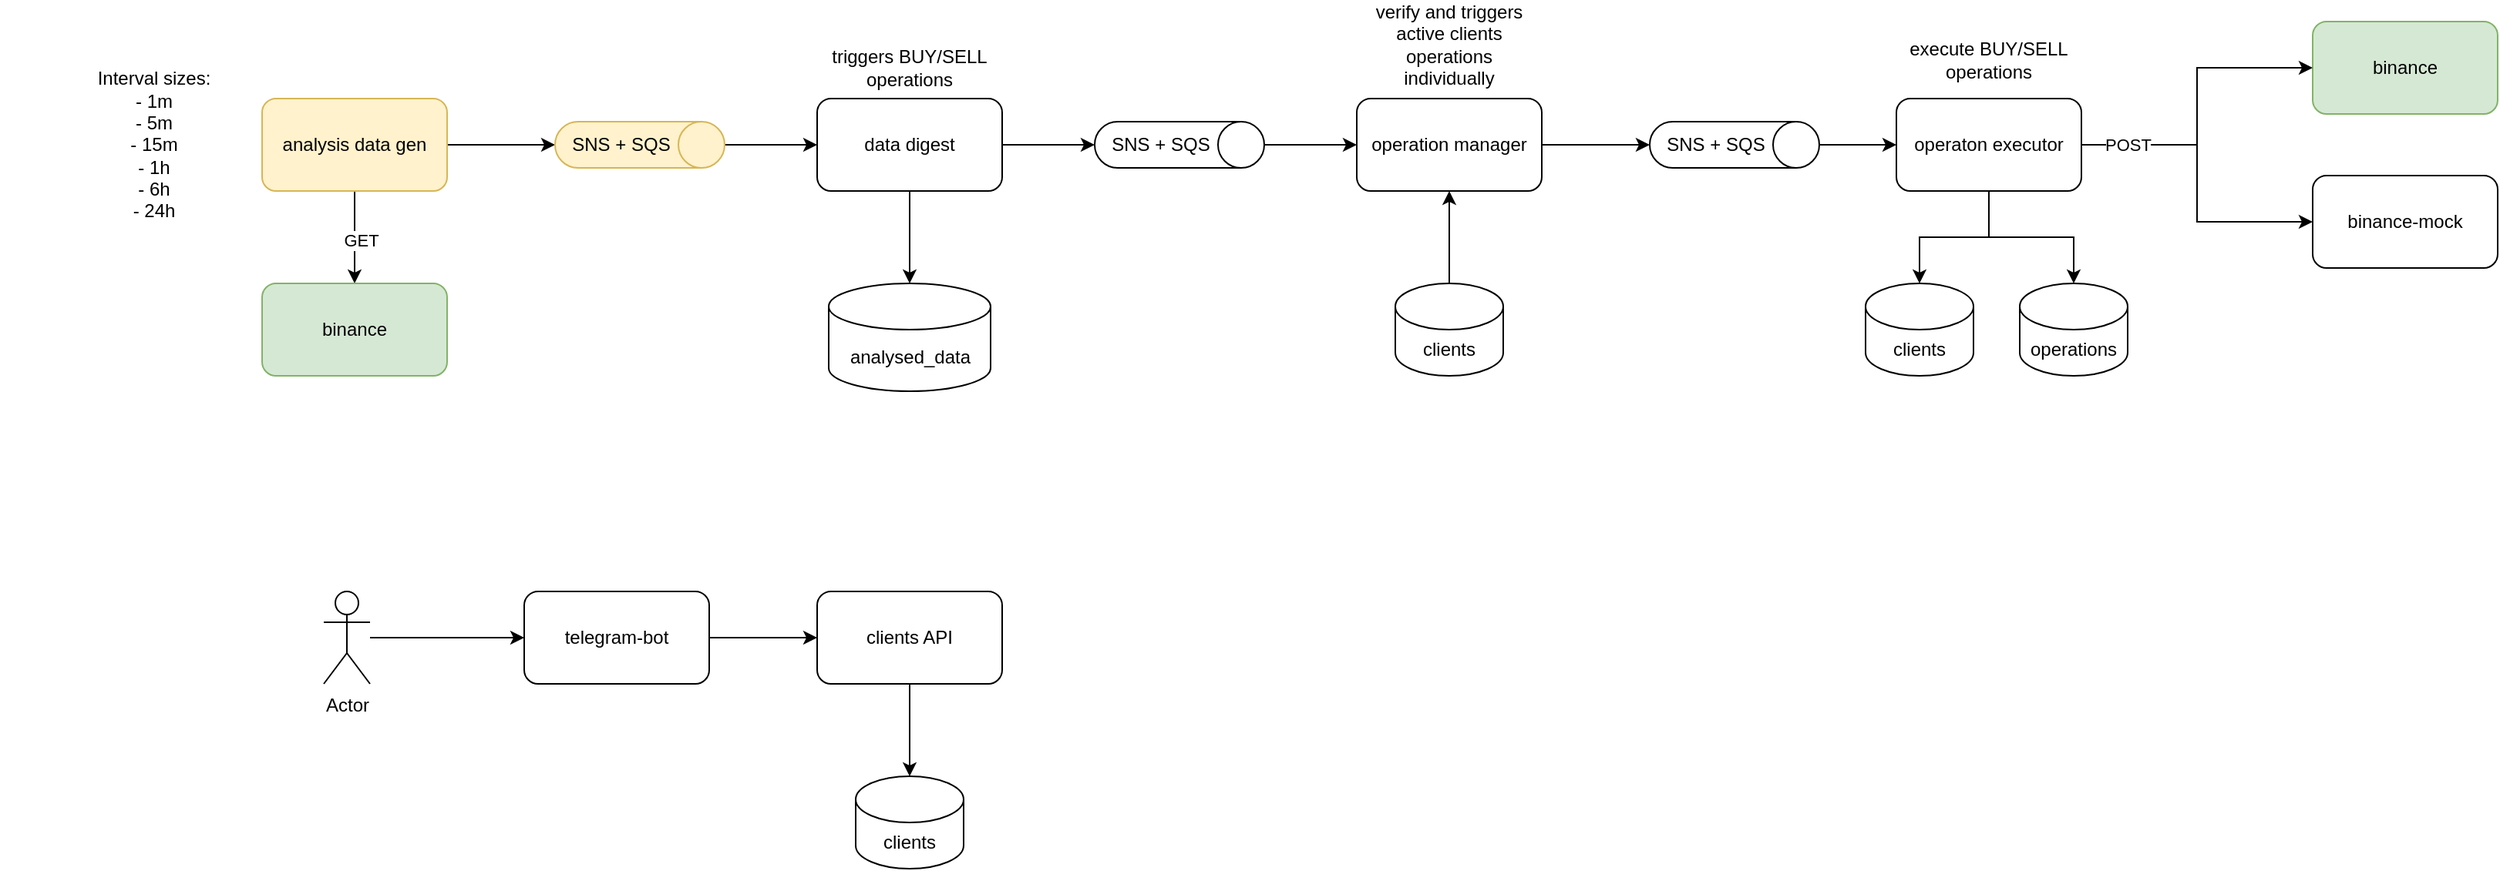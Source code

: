 <mxfile version="19.0.3" type="device"><diagram id="hMLgUNgtjif-WWjUYNgA" name="Page-1"><mxGraphModel dx="2516" dy="780" grid="1" gridSize="10" guides="1" tooltips="1" connect="1" arrows="1" fold="1" page="1" pageScale="1" pageWidth="850" pageHeight="1100" math="0" shadow="0"><root><mxCell id="0"/><mxCell id="1" parent="0"/><mxCell id="lZ36Bs9J8MROvfTwoeam-36" value="" style="edgeStyle=orthogonalEdgeStyle;rounded=0;orthogonalLoop=1;jettySize=auto;html=1;" parent="1" source="lZ36Bs9J8MROvfTwoeam-1" target="lZ36Bs9J8MROvfTwoeam-35" edge="1"><mxGeometry relative="1" as="geometry"/></mxCell><mxCell id="lZ36Bs9J8MROvfTwoeam-54" value="" style="edgeStyle=orthogonalEdgeStyle;rounded=0;orthogonalLoop=1;jettySize=auto;html=1;" parent="1" source="lZ36Bs9J8MROvfTwoeam-1" target="lZ36Bs9J8MROvfTwoeam-49" edge="1"><mxGeometry relative="1" as="geometry"/></mxCell><mxCell id="lZ36Bs9J8MROvfTwoeam-55" value="GET" style="edgeLabel;html=1;align=center;verticalAlign=middle;resizable=0;points=[];" parent="lZ36Bs9J8MROvfTwoeam-54" vertex="1" connectable="0"><mxGeometry x="0.067" y="4" relative="1" as="geometry"><mxPoint as="offset"/></mxGeometry></mxCell><mxCell id="lZ36Bs9J8MROvfTwoeam-1" value="analysis data gen" style="rounded=1;whiteSpace=wrap;html=1;fillColor=#fff2cc;strokeColor=#d6b656;" parent="1" vertex="1"><mxGeometry x="-120" y="200" width="120" height="60" as="geometry"/></mxCell><mxCell id="lZ36Bs9J8MROvfTwoeam-4" value="binance" style="rounded=1;whiteSpace=wrap;html=1;fillColor=#d5e8d4;strokeColor=#82b366;" parent="1" vertex="1"><mxGeometry x="1210" y="150" width="120" height="60" as="geometry"/></mxCell><mxCell id="lZ36Bs9J8MROvfTwoeam-5" value="binance-mock" style="rounded=1;whiteSpace=wrap;html=1;" parent="1" vertex="1"><mxGeometry x="1210" y="250" width="120" height="60" as="geometry"/></mxCell><mxCell id="UI1R-FcSzvNhwxykK-cz-2" style="edgeStyle=orthogonalEdgeStyle;rounded=0;orthogonalLoop=1;jettySize=auto;html=1;entryX=0.5;entryY=0;entryDx=0;entryDy=0;entryPerimeter=0;" edge="1" parent="1" source="lZ36Bs9J8MROvfTwoeam-6" target="UI1R-FcSzvNhwxykK-cz-1"><mxGeometry relative="1" as="geometry"/></mxCell><mxCell id="UI1R-FcSzvNhwxykK-cz-34" style="edgeStyle=orthogonalEdgeStyle;rounded=0;orthogonalLoop=1;jettySize=auto;html=1;entryX=0.5;entryY=1;entryDx=0;entryDy=0;entryPerimeter=0;" edge="1" parent="1" source="lZ36Bs9J8MROvfTwoeam-6" target="lZ36Bs9J8MROvfTwoeam-34"><mxGeometry relative="1" as="geometry"/></mxCell><mxCell id="lZ36Bs9J8MROvfTwoeam-6" value="data digest" style="rounded=1;whiteSpace=wrap;html=1;" parent="1" vertex="1"><mxGeometry x="240" y="200" width="120" height="60" as="geometry"/></mxCell><mxCell id="lZ36Bs9J8MROvfTwoeam-12" value="triggers BUY/SELL operations" style="text;html=1;strokeColor=none;fillColor=none;align=center;verticalAlign=middle;whiteSpace=wrap;rounded=0;" parent="1" vertex="1"><mxGeometry x="240" y="165" width="120" height="30" as="geometry"/></mxCell><mxCell id="UI1R-FcSzvNhwxykK-cz-20" style="edgeStyle=orthogonalEdgeStyle;rounded=0;orthogonalLoop=1;jettySize=auto;html=1;entryX=0.5;entryY=1;entryDx=0;entryDy=0;entryPerimeter=0;" edge="1" parent="1" source="lZ36Bs9J8MROvfTwoeam-14" target="lZ36Bs9J8MROvfTwoeam-29"><mxGeometry relative="1" as="geometry"/></mxCell><mxCell id="lZ36Bs9J8MROvfTwoeam-14" value="operation manager" style="rounded=1;whiteSpace=wrap;html=1;" parent="1" vertex="1"><mxGeometry x="590" y="200" width="120" height="60" as="geometry"/></mxCell><mxCell id="lZ36Bs9J8MROvfTwoeam-15" value="verify and triggers active clients operations individually" style="text;html=1;strokeColor=none;fillColor=none;align=center;verticalAlign=middle;whiteSpace=wrap;rounded=0;" parent="1" vertex="1"><mxGeometry x="590" y="150" width="120" height="30" as="geometry"/></mxCell><mxCell id="lZ36Bs9J8MROvfTwoeam-18" style="edgeStyle=orthogonalEdgeStyle;rounded=0;orthogonalLoop=1;jettySize=auto;html=1;entryX=0.5;entryY=1;entryDx=0;entryDy=0;" parent="1" source="lZ36Bs9J8MROvfTwoeam-16" target="lZ36Bs9J8MROvfTwoeam-14" edge="1"><mxGeometry relative="1" as="geometry"/></mxCell><mxCell id="lZ36Bs9J8MROvfTwoeam-16" value="clients" style="shape=cylinder3;whiteSpace=wrap;html=1;boundedLbl=1;backgroundOutline=1;size=15;" parent="1" vertex="1"><mxGeometry x="615" y="320" width="70" height="60" as="geometry"/></mxCell><mxCell id="lZ36Bs9J8MROvfTwoeam-23" style="edgeStyle=orthogonalEdgeStyle;rounded=0;orthogonalLoop=1;jettySize=auto;html=1;entryX=0;entryY=0.5;entryDx=0;entryDy=0;" parent="1" source="lZ36Bs9J8MROvfTwoeam-20" target="lZ36Bs9J8MROvfTwoeam-4" edge="1"><mxGeometry relative="1" as="geometry"/></mxCell><mxCell id="lZ36Bs9J8MROvfTwoeam-24" style="edgeStyle=orthogonalEdgeStyle;rounded=0;orthogonalLoop=1;jettySize=auto;html=1;" parent="1" source="lZ36Bs9J8MROvfTwoeam-20" target="lZ36Bs9J8MROvfTwoeam-5" edge="1"><mxGeometry relative="1" as="geometry"/></mxCell><mxCell id="lZ36Bs9J8MROvfTwoeam-45" value="POST" style="edgeLabel;html=1;align=center;verticalAlign=middle;resizable=0;points=[];" parent="lZ36Bs9J8MROvfTwoeam-24" vertex="1" connectable="0"><mxGeometry x="-0.706" relative="1" as="geometry"><mxPoint as="offset"/></mxGeometry></mxCell><mxCell id="lZ36Bs9J8MROvfTwoeam-58" style="edgeStyle=orthogonalEdgeStyle;rounded=0;orthogonalLoop=1;jettySize=auto;html=1;entryX=0.5;entryY=0;entryDx=0;entryDy=0;entryPerimeter=0;" parent="1" source="lZ36Bs9J8MROvfTwoeam-20" target="lZ36Bs9J8MROvfTwoeam-57" edge="1"><mxGeometry relative="1" as="geometry"/></mxCell><mxCell id="lZ36Bs9J8MROvfTwoeam-60" style="edgeStyle=orthogonalEdgeStyle;rounded=0;orthogonalLoop=1;jettySize=auto;html=1;" parent="1" source="lZ36Bs9J8MROvfTwoeam-20" target="lZ36Bs9J8MROvfTwoeam-59" edge="1"><mxGeometry relative="1" as="geometry"/></mxCell><mxCell id="lZ36Bs9J8MROvfTwoeam-20" value="operaton executor" style="rounded=1;whiteSpace=wrap;html=1;" parent="1" vertex="1"><mxGeometry x="940" y="200" width="120" height="60" as="geometry"/></mxCell><mxCell id="lZ36Bs9J8MROvfTwoeam-25" value="execute BUY/SELL operations" style="text;html=1;strokeColor=none;fillColor=none;align=center;verticalAlign=middle;whiteSpace=wrap;rounded=0;" parent="1" vertex="1"><mxGeometry x="940" y="160" width="120" height="30" as="geometry"/></mxCell><mxCell id="lZ36Bs9J8MROvfTwoeam-32" value="" style="edgeStyle=orthogonalEdgeStyle;rounded=0;orthogonalLoop=1;jettySize=auto;html=1;" parent="1" source="lZ36Bs9J8MROvfTwoeam-29" target="lZ36Bs9J8MROvfTwoeam-20" edge="1"><mxGeometry relative="1" as="geometry"/></mxCell><mxCell id="lZ36Bs9J8MROvfTwoeam-29" value="SNS + SQS" style="shape=cylinder3;whiteSpace=wrap;html=1;boundedLbl=1;backgroundOutline=1;size=15;direction=south;" parent="1" vertex="1"><mxGeometry x="780" y="215" width="110" height="30" as="geometry"/></mxCell><mxCell id="lZ36Bs9J8MROvfTwoeam-41" value="" style="edgeStyle=orthogonalEdgeStyle;rounded=0;orthogonalLoop=1;jettySize=auto;html=1;" parent="1" source="lZ36Bs9J8MROvfTwoeam-34" target="lZ36Bs9J8MROvfTwoeam-14" edge="1"><mxGeometry relative="1" as="geometry"/></mxCell><mxCell id="lZ36Bs9J8MROvfTwoeam-34" value="SNS + SQS" style="shape=cylinder3;whiteSpace=wrap;html=1;boundedLbl=1;backgroundOutline=1;size=15;direction=south;" parent="1" vertex="1"><mxGeometry x="420" y="215" width="110" height="30" as="geometry"/></mxCell><mxCell id="lZ36Bs9J8MROvfTwoeam-39" style="edgeStyle=orthogonalEdgeStyle;rounded=0;orthogonalLoop=1;jettySize=auto;html=1;entryX=0;entryY=0.5;entryDx=0;entryDy=0;" parent="1" source="lZ36Bs9J8MROvfTwoeam-35" target="lZ36Bs9J8MROvfTwoeam-6" edge="1"><mxGeometry relative="1" as="geometry"/></mxCell><mxCell id="lZ36Bs9J8MROvfTwoeam-35" value="SNS + SQS" style="shape=cylinder3;whiteSpace=wrap;html=1;boundedLbl=1;backgroundOutline=1;size=15;direction=south;fillColor=#fff2cc;strokeColor=#d6b656;" parent="1" vertex="1"><mxGeometry x="70" y="215" width="110" height="30" as="geometry"/></mxCell><mxCell id="lZ36Bs9J8MROvfTwoeam-49" value="binance" style="rounded=1;whiteSpace=wrap;html=1;fillColor=#d5e8d4;strokeColor=#82b366;" parent="1" vertex="1"><mxGeometry x="-120" y="320" width="120" height="60" as="geometry"/></mxCell><mxCell id="lZ36Bs9J8MROvfTwoeam-56" value="Interval sizes:&lt;br&gt;- 1m&lt;br&gt;- 5m&lt;br&gt;- 15m&lt;br&gt;- 1h&lt;br&gt;- 6h&lt;br&gt;- 24h" style="text;html=1;strokeColor=none;fillColor=none;align=center;verticalAlign=middle;whiteSpace=wrap;rounded=0;" parent="1" vertex="1"><mxGeometry x="-290" y="172.5" width="200" height="115" as="geometry"/></mxCell><mxCell id="lZ36Bs9J8MROvfTwoeam-57" value="clients" style="shape=cylinder3;whiteSpace=wrap;html=1;boundedLbl=1;backgroundOutline=1;size=15;" parent="1" vertex="1"><mxGeometry x="920" y="320" width="70" height="60" as="geometry"/></mxCell><mxCell id="lZ36Bs9J8MROvfTwoeam-59" value="operations" style="shape=cylinder3;whiteSpace=wrap;html=1;boundedLbl=1;backgroundOutline=1;size=15;" parent="1" vertex="1"><mxGeometry x="1020" y="320" width="70" height="60" as="geometry"/></mxCell><mxCell id="lZ36Bs9J8MROvfTwoeam-63" style="edgeStyle=orthogonalEdgeStyle;rounded=0;orthogonalLoop=1;jettySize=auto;html=1;" parent="1" source="lZ36Bs9J8MROvfTwoeam-61" target="lZ36Bs9J8MROvfTwoeam-62" edge="1"><mxGeometry relative="1" as="geometry"/></mxCell><mxCell id="lZ36Bs9J8MROvfTwoeam-61" value="clients API" style="rounded=1;whiteSpace=wrap;html=1;" parent="1" vertex="1"><mxGeometry x="240" y="520" width="120" height="60" as="geometry"/></mxCell><mxCell id="lZ36Bs9J8MROvfTwoeam-62" value="clients" style="shape=cylinder3;whiteSpace=wrap;html=1;boundedLbl=1;backgroundOutline=1;size=15;" parent="1" vertex="1"><mxGeometry x="265" y="640" width="70" height="60" as="geometry"/></mxCell><mxCell id="lZ36Bs9J8MROvfTwoeam-66" style="edgeStyle=orthogonalEdgeStyle;rounded=0;orthogonalLoop=1;jettySize=auto;html=1;entryX=0;entryY=0.5;entryDx=0;entryDy=0;" parent="1" source="lZ36Bs9J8MROvfTwoeam-65" target="lZ36Bs9J8MROvfTwoeam-61" edge="1"><mxGeometry relative="1" as="geometry"/></mxCell><mxCell id="lZ36Bs9J8MROvfTwoeam-65" value="telegram-bot" style="rounded=1;whiteSpace=wrap;html=1;" parent="1" vertex="1"><mxGeometry x="50" y="520" width="120" height="60" as="geometry"/></mxCell><mxCell id="lZ36Bs9J8MROvfTwoeam-68" style="edgeStyle=orthogonalEdgeStyle;rounded=0;orthogonalLoop=1;jettySize=auto;html=1;entryX=0;entryY=0.5;entryDx=0;entryDy=0;" parent="1" source="lZ36Bs9J8MROvfTwoeam-67" target="lZ36Bs9J8MROvfTwoeam-65" edge="1"><mxGeometry relative="1" as="geometry"/></mxCell><mxCell id="lZ36Bs9J8MROvfTwoeam-67" value="Actor" style="shape=umlActor;verticalLabelPosition=bottom;verticalAlign=top;html=1;outlineConnect=0;" parent="1" vertex="1"><mxGeometry x="-80" y="520" width="30" height="60" as="geometry"/></mxCell><mxCell id="UI1R-FcSzvNhwxykK-cz-1" value="analysed_data" style="shape=cylinder3;whiteSpace=wrap;html=1;boundedLbl=1;backgroundOutline=1;size=15;" vertex="1" parent="1"><mxGeometry x="247.5" y="320" width="105" height="70" as="geometry"/></mxCell></root></mxGraphModel></diagram></mxfile>